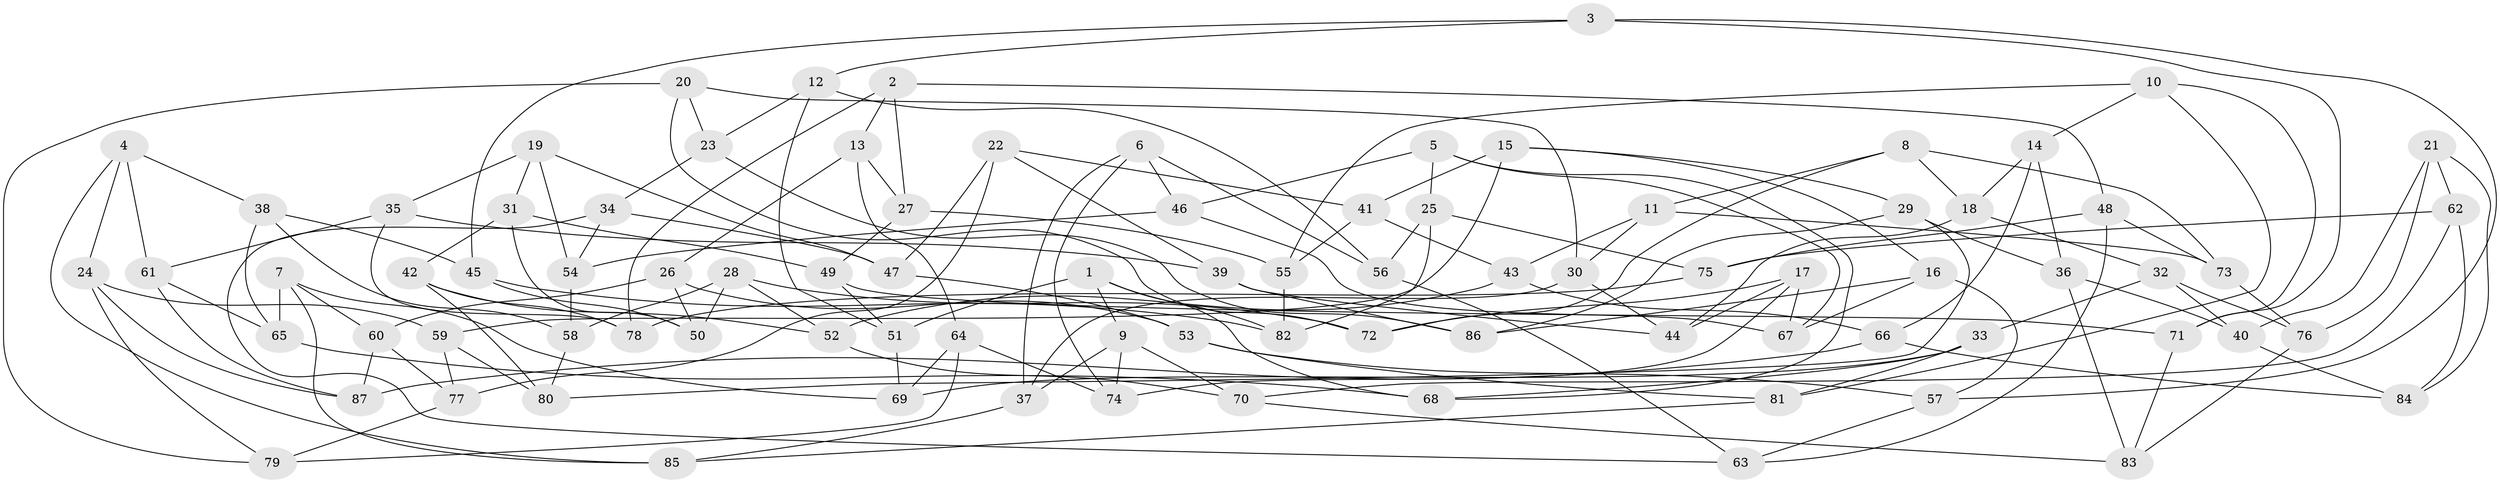 // coarse degree distribution, {6: 0.6730769230769231, 4: 0.3269230769230769}
// Generated by graph-tools (version 1.1) at 2025/24/03/03/25 07:24:27]
// undirected, 87 vertices, 174 edges
graph export_dot {
graph [start="1"]
  node [color=gray90,style=filled];
  1;
  2;
  3;
  4;
  5;
  6;
  7;
  8;
  9;
  10;
  11;
  12;
  13;
  14;
  15;
  16;
  17;
  18;
  19;
  20;
  21;
  22;
  23;
  24;
  25;
  26;
  27;
  28;
  29;
  30;
  31;
  32;
  33;
  34;
  35;
  36;
  37;
  38;
  39;
  40;
  41;
  42;
  43;
  44;
  45;
  46;
  47;
  48;
  49;
  50;
  51;
  52;
  53;
  54;
  55;
  56;
  57;
  58;
  59;
  60;
  61;
  62;
  63;
  64;
  65;
  66;
  67;
  68;
  69;
  70;
  71;
  72;
  73;
  74;
  75;
  76;
  77;
  78;
  79;
  80;
  81;
  82;
  83;
  84;
  85;
  86;
  87;
  1 -- 51;
  1 -- 9;
  1 -- 82;
  1 -- 68;
  2 -- 78;
  2 -- 48;
  2 -- 13;
  2 -- 27;
  3 -- 45;
  3 -- 57;
  3 -- 71;
  3 -- 12;
  4 -- 24;
  4 -- 85;
  4 -- 38;
  4 -- 61;
  5 -- 25;
  5 -- 67;
  5 -- 46;
  5 -- 68;
  6 -- 37;
  6 -- 46;
  6 -- 74;
  6 -- 56;
  7 -- 69;
  7 -- 60;
  7 -- 65;
  7 -- 85;
  8 -- 72;
  8 -- 18;
  8 -- 11;
  8 -- 73;
  9 -- 74;
  9 -- 70;
  9 -- 37;
  10 -- 14;
  10 -- 55;
  10 -- 71;
  10 -- 81;
  11 -- 73;
  11 -- 30;
  11 -- 43;
  12 -- 56;
  12 -- 51;
  12 -- 23;
  13 -- 27;
  13 -- 64;
  13 -- 26;
  14 -- 36;
  14 -- 18;
  14 -- 66;
  15 -- 16;
  15 -- 41;
  15 -- 29;
  15 -- 59;
  16 -- 67;
  16 -- 57;
  16 -- 86;
  17 -- 67;
  17 -- 74;
  17 -- 44;
  17 -- 72;
  18 -- 32;
  18 -- 44;
  19 -- 54;
  19 -- 31;
  19 -- 47;
  19 -- 35;
  20 -- 79;
  20 -- 23;
  20 -- 30;
  20 -- 72;
  21 -- 76;
  21 -- 84;
  21 -- 40;
  21 -- 62;
  22 -- 41;
  22 -- 39;
  22 -- 77;
  22 -- 47;
  23 -- 86;
  23 -- 34;
  24 -- 59;
  24 -- 79;
  24 -- 87;
  25 -- 75;
  25 -- 56;
  25 -- 82;
  26 -- 60;
  26 -- 50;
  26 -- 53;
  27 -- 55;
  27 -- 49;
  28 -- 52;
  28 -- 72;
  28 -- 58;
  28 -- 50;
  29 -- 80;
  29 -- 86;
  29 -- 36;
  30 -- 44;
  30 -- 37;
  31 -- 49;
  31 -- 50;
  31 -- 42;
  32 -- 33;
  32 -- 76;
  32 -- 40;
  33 -- 81;
  33 -- 68;
  33 -- 69;
  34 -- 63;
  34 -- 47;
  34 -- 54;
  35 -- 78;
  35 -- 61;
  35 -- 39;
  36 -- 40;
  36 -- 83;
  37 -- 85;
  38 -- 58;
  38 -- 45;
  38 -- 65;
  39 -- 44;
  39 -- 86;
  40 -- 84;
  41 -- 43;
  41 -- 55;
  42 -- 52;
  42 -- 80;
  42 -- 78;
  43 -- 52;
  43 -- 66;
  45 -- 50;
  45 -- 82;
  46 -- 54;
  46 -- 67;
  47 -- 53;
  48 -- 63;
  48 -- 75;
  48 -- 73;
  49 -- 51;
  49 -- 71;
  51 -- 69;
  52 -- 70;
  53 -- 57;
  53 -- 81;
  54 -- 58;
  55 -- 82;
  56 -- 63;
  57 -- 63;
  58 -- 80;
  59 -- 80;
  59 -- 77;
  60 -- 77;
  60 -- 87;
  61 -- 87;
  61 -- 65;
  62 -- 84;
  62 -- 70;
  62 -- 75;
  64 -- 79;
  64 -- 69;
  64 -- 74;
  65 -- 68;
  66 -- 84;
  66 -- 87;
  70 -- 83;
  71 -- 83;
  73 -- 76;
  75 -- 78;
  76 -- 83;
  77 -- 79;
  81 -- 85;
}
